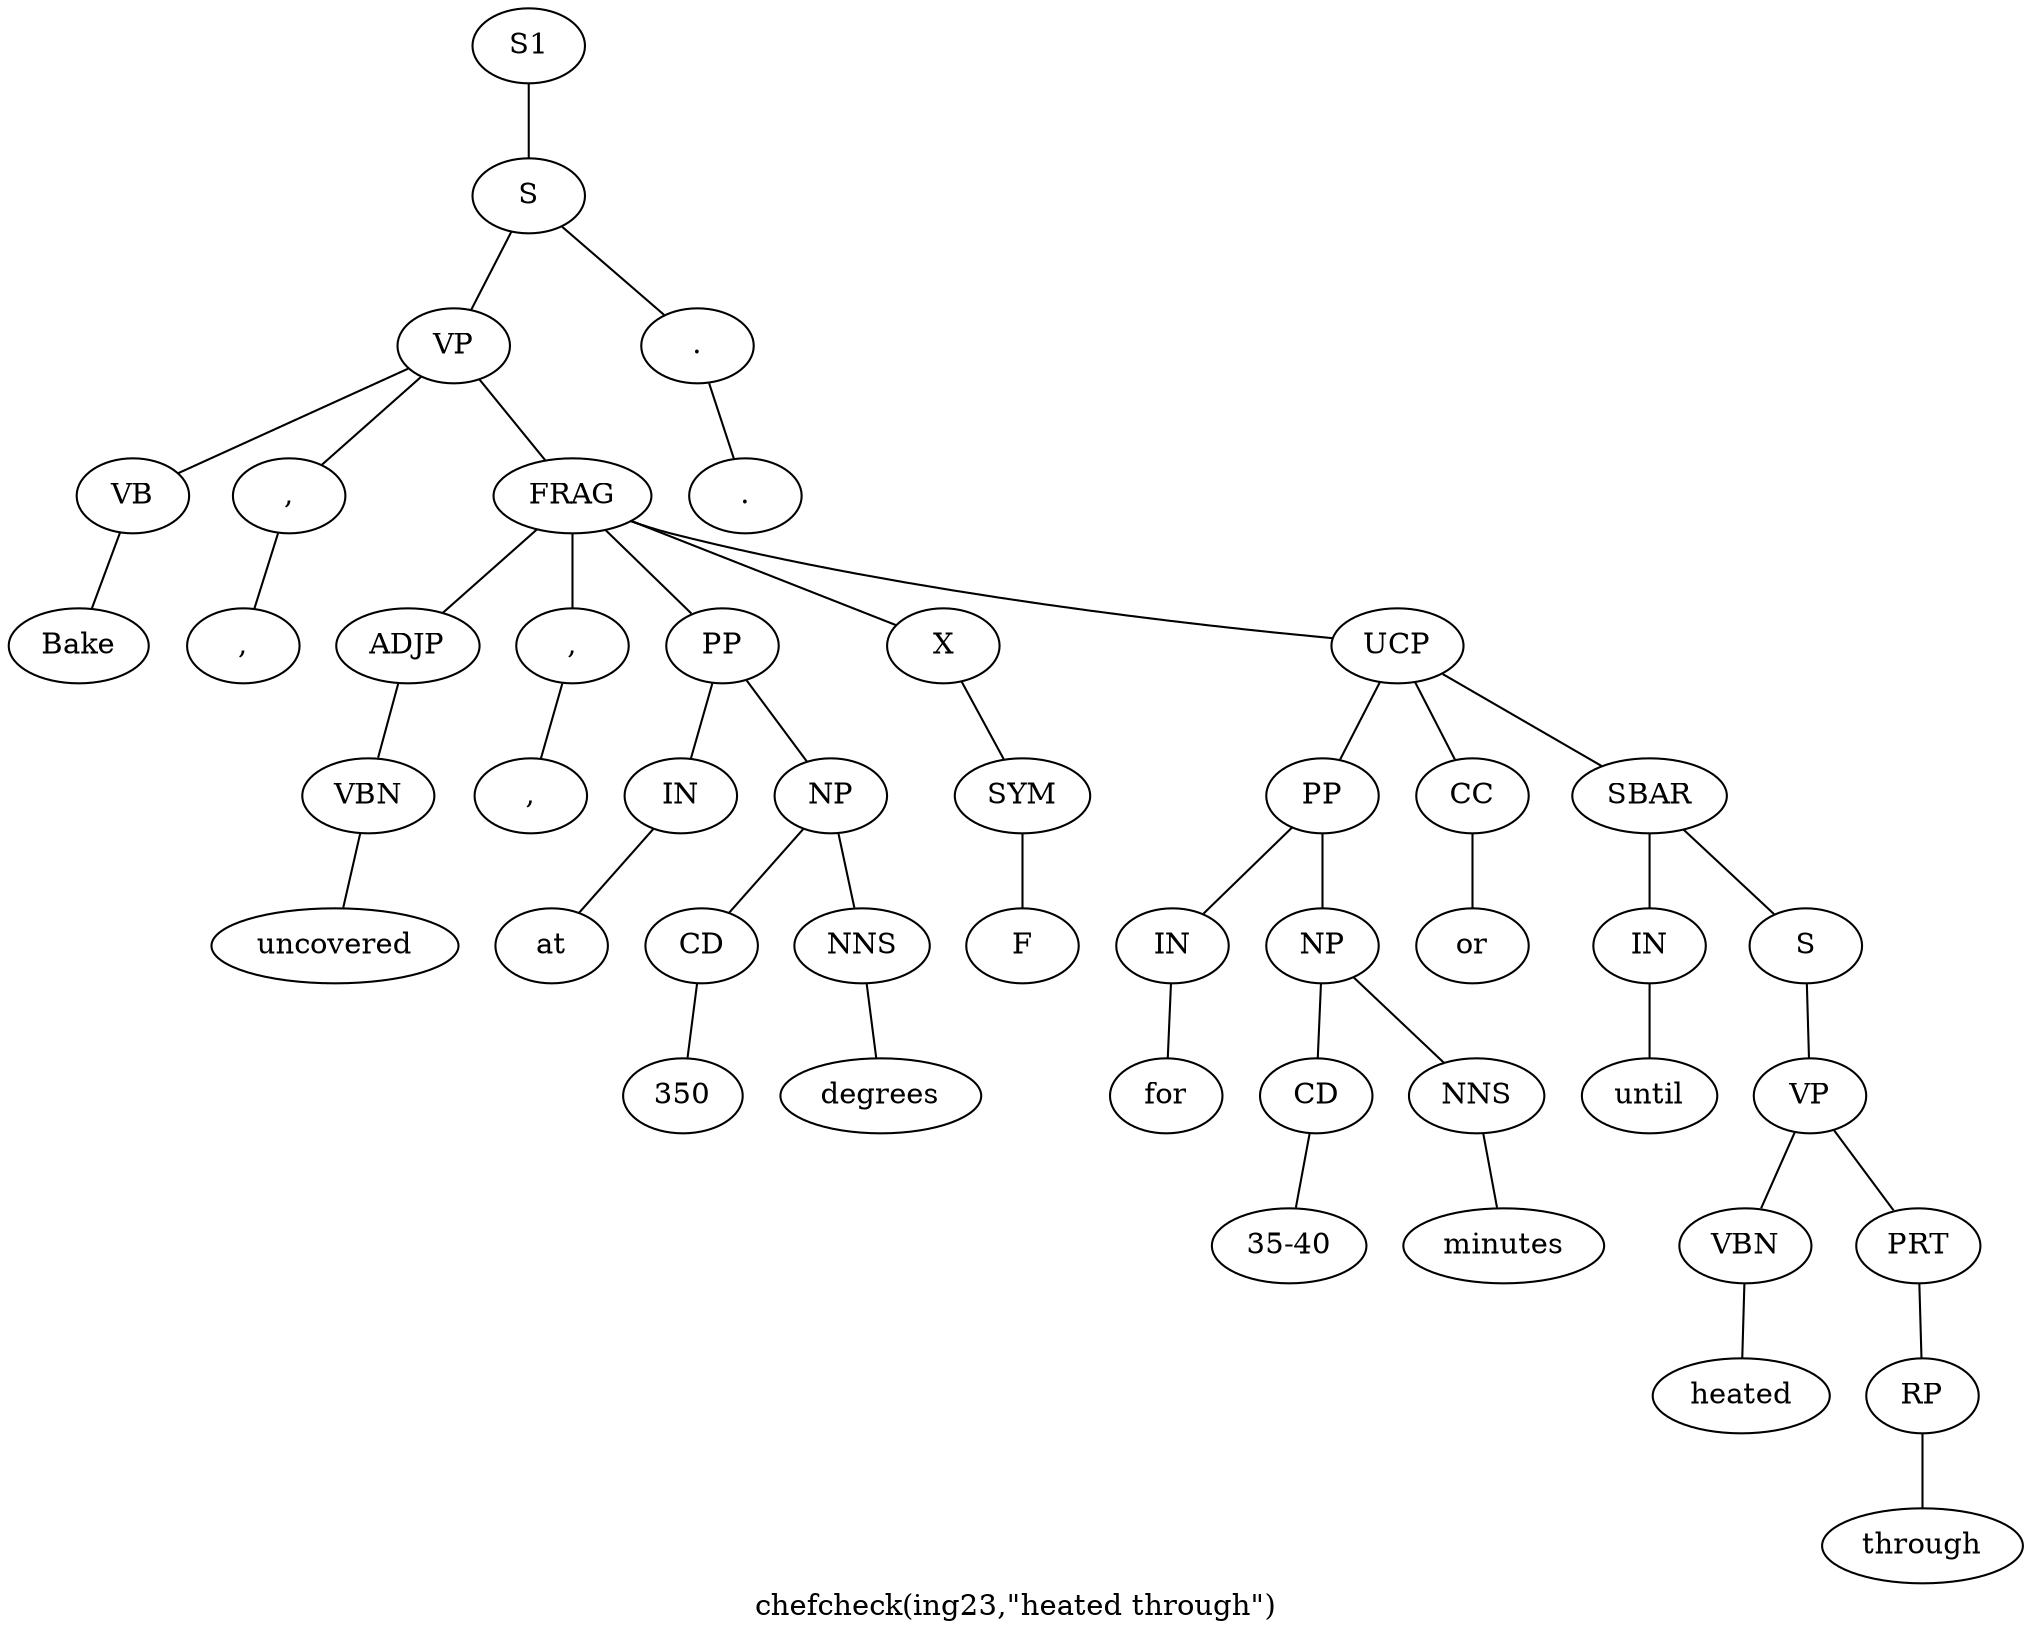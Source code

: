 graph SyntaxGraph {
	label = "chefcheck(ing23,\"heated through\")";
	Node0 [label="S1"];
	Node1 [label="S"];
	Node2 [label="VP"];
	Node3 [label="VB"];
	Node4 [label="Bake"];
	Node5 [label=","];
	Node6 [label=","];
	Node7 [label="FRAG"];
	Node8 [label="ADJP"];
	Node9 [label="VBN"];
	Node10 [label="uncovered"];
	Node11 [label=","];
	Node12 [label=","];
	Node13 [label="PP"];
	Node14 [label="IN"];
	Node15 [label="at"];
	Node16 [label="NP"];
	Node17 [label="CD"];
	Node18 [label="350"];
	Node19 [label="NNS"];
	Node20 [label="degrees"];
	Node21 [label="X"];
	Node22 [label="SYM"];
	Node23 [label="F"];
	Node24 [label="UCP"];
	Node25 [label="PP"];
	Node26 [label="IN"];
	Node27 [label="for"];
	Node28 [label="NP"];
	Node29 [label="CD"];
	Node30 [label="35-40"];
	Node31 [label="NNS"];
	Node32 [label="minutes"];
	Node33 [label="CC"];
	Node34 [label="or"];
	Node35 [label="SBAR"];
	Node36 [label="IN"];
	Node37 [label="until"];
	Node38 [label="S"];
	Node39 [label="VP"];
	Node40 [label="VBN"];
	Node41 [label="heated"];
	Node42 [label="PRT"];
	Node43 [label="RP"];
	Node44 [label="through"];
	Node45 [label="."];
	Node46 [label="."];

	Node0 -- Node1;
	Node1 -- Node2;
	Node1 -- Node45;
	Node2 -- Node3;
	Node2 -- Node5;
	Node2 -- Node7;
	Node3 -- Node4;
	Node5 -- Node6;
	Node7 -- Node8;
	Node7 -- Node11;
	Node7 -- Node13;
	Node7 -- Node21;
	Node7 -- Node24;
	Node8 -- Node9;
	Node9 -- Node10;
	Node11 -- Node12;
	Node13 -- Node14;
	Node13 -- Node16;
	Node14 -- Node15;
	Node16 -- Node17;
	Node16 -- Node19;
	Node17 -- Node18;
	Node19 -- Node20;
	Node21 -- Node22;
	Node22 -- Node23;
	Node24 -- Node25;
	Node24 -- Node33;
	Node24 -- Node35;
	Node25 -- Node26;
	Node25 -- Node28;
	Node26 -- Node27;
	Node28 -- Node29;
	Node28 -- Node31;
	Node29 -- Node30;
	Node31 -- Node32;
	Node33 -- Node34;
	Node35 -- Node36;
	Node35 -- Node38;
	Node36 -- Node37;
	Node38 -- Node39;
	Node39 -- Node40;
	Node39 -- Node42;
	Node40 -- Node41;
	Node42 -- Node43;
	Node43 -- Node44;
	Node45 -- Node46;
}